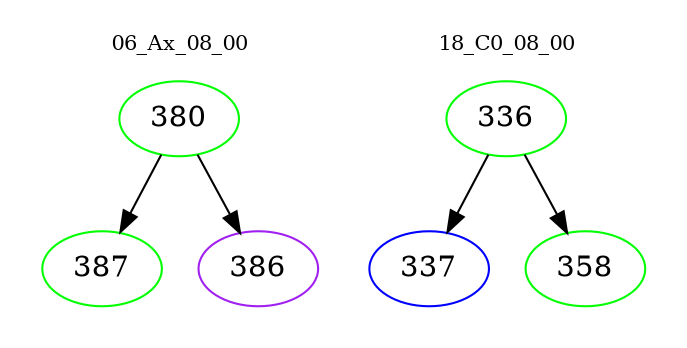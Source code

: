 digraph{
subgraph cluster_0 {
color = white
label = "06_Ax_08_00";
fontsize=10;
T0_380 [label="380", color="green"]
T0_380 -> T0_387 [color="black"]
T0_387 [label="387", color="green"]
T0_380 -> T0_386 [color="black"]
T0_386 [label="386", color="purple"]
}
subgraph cluster_1 {
color = white
label = "18_C0_08_00";
fontsize=10;
T1_336 [label="336", color="green"]
T1_336 -> T1_337 [color="black"]
T1_337 [label="337", color="blue"]
T1_336 -> T1_358 [color="black"]
T1_358 [label="358", color="green"]
}
}
